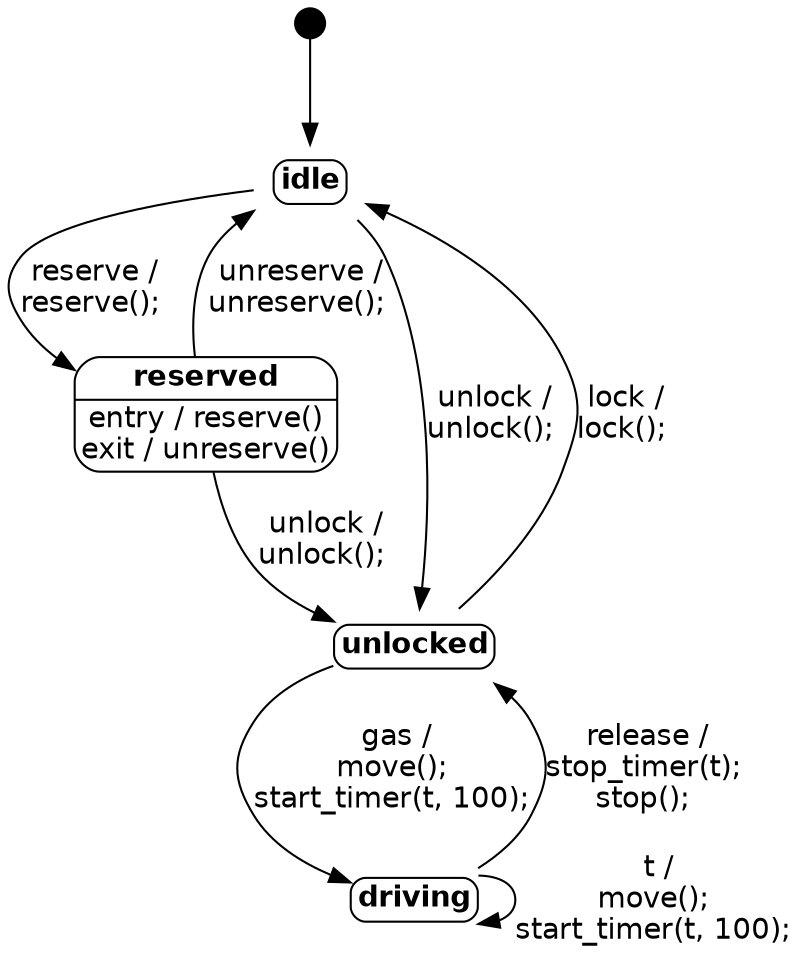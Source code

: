 digraph G {
node [shape=box style=rounded fontname=Helvetica];
edge [ fontname=Helvetica ];
initial [shape=point width=0.2];
idle [shape=plaintext margin=0 label=<<TABLE BORDER="1" CELLBORDER="0" CELLSPACING="0" STYLE="ROUNDED"><TR><TD><B>idle</B></TD></TR>
</TABLE>>];reserved [shape=plaintext margin=0 label=<<TABLE BORDER="1" CELLBORDER="0" CELLSPACING="0" STYLE="ROUNDED"><TR><TD><B>reserved</B></TD></TR>
<HR/><TR><TD ALIGN="LEFT">entry / reserve()<BR/>exit / unreserve()<BR/></TD></TR></TABLE>>];unlocked [shape=plaintext margin=0 label=<<TABLE BORDER="1" CELLBORDER="0" CELLSPACING="0" STYLE="ROUNDED"><TR><TD><B>unlocked</B></TD></TR>
</TABLE>>];driving [shape=plaintext margin=0 label=<<TABLE BORDER="1" CELLBORDER="0" CELLSPACING="0" STYLE="ROUNDED"><TR><TD><B>driving</B></TD></TR>
</TABLE>>];initial -> idle [label=" "]
idle -> reserved [label=" reserve /\nreserve();\n"]
reserved -> idle [label=" unreserve /\nunreserve();\n"]
reserved -> unlocked [label=" unlock /\nunlock();\n"]
idle -> unlocked [label=" unlock /\nunlock();\n"]
unlocked -> idle [label=" lock /\nlock();\n"]
unlocked -> driving [label=" gas /\nmove();\nstart_timer(t, 100);\n"]
driving -> unlocked [label=" release /\nstop_timer(t);\nstop();\n"]
driving -> driving [label=" t /\nmove();\nstart_timer(t, 100);\n"]
}
